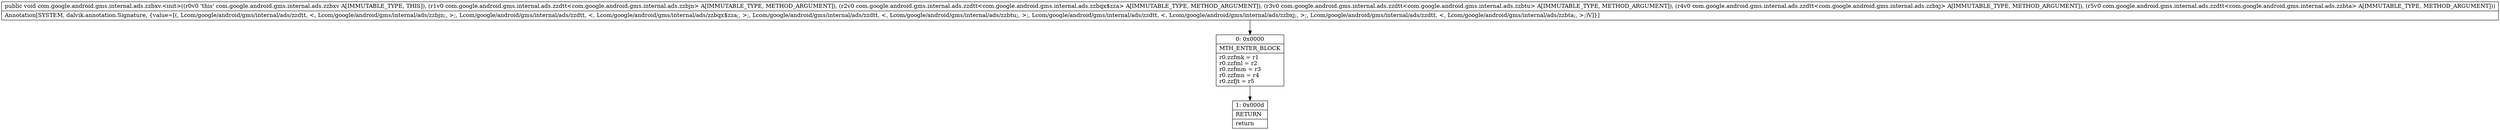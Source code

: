 digraph "CFG forcom.google.android.gms.internal.ads.zzbxv.\<init\>(Lcom\/google\/android\/gms\/internal\/ads\/zzdtt;Lcom\/google\/android\/gms\/internal\/ads\/zzdtt;Lcom\/google\/android\/gms\/internal\/ads\/zzdtt;Lcom\/google\/android\/gms\/internal\/ads\/zzdtt;Lcom\/google\/android\/gms\/internal\/ads\/zzdtt;)V" {
Node_0 [shape=record,label="{0\:\ 0x0000|MTH_ENTER_BLOCK\l|r0.zzfmk = r1\lr0.zzfml = r2\lr0.zzfmm = r3\lr0.zzfmn = r4\lr0.zzfjt = r5\l}"];
Node_1 [shape=record,label="{1\:\ 0x000d|RETURN\l|return\l}"];
MethodNode[shape=record,label="{public void com.google.android.gms.internal.ads.zzbxv.\<init\>((r0v0 'this' com.google.android.gms.internal.ads.zzbxv A[IMMUTABLE_TYPE, THIS]), (r1v0 com.google.android.gms.internal.ads.zzdtt\<com.google.android.gms.internal.ads.zzbjn\> A[IMMUTABLE_TYPE, METHOD_ARGUMENT]), (r2v0 com.google.android.gms.internal.ads.zzdtt\<com.google.android.gms.internal.ads.zzbqx$zza\> A[IMMUTABLE_TYPE, METHOD_ARGUMENT]), (r3v0 com.google.android.gms.internal.ads.zzdtt\<com.google.android.gms.internal.ads.zzbtu\> A[IMMUTABLE_TYPE, METHOD_ARGUMENT]), (r4v0 com.google.android.gms.internal.ads.zzdtt\<com.google.android.gms.internal.ads.zzbxj\> A[IMMUTABLE_TYPE, METHOD_ARGUMENT]), (r5v0 com.google.android.gms.internal.ads.zzdtt\<com.google.android.gms.internal.ads.zzbta\> A[IMMUTABLE_TYPE, METHOD_ARGUMENT]))  | Annotation[SYSTEM, dalvik.annotation.Signature, \{value=[(, Lcom\/google\/android\/gms\/internal\/ads\/zzdtt, \<, Lcom\/google\/android\/gms\/internal\/ads\/zzbjn;, \>;, Lcom\/google\/android\/gms\/internal\/ads\/zzdtt, \<, Lcom\/google\/android\/gms\/internal\/ads\/zzbqx$zza;, \>;, Lcom\/google\/android\/gms\/internal\/ads\/zzdtt, \<, Lcom\/google\/android\/gms\/internal\/ads\/zzbtu;, \>;, Lcom\/google\/android\/gms\/internal\/ads\/zzdtt, \<, Lcom\/google\/android\/gms\/internal\/ads\/zzbxj;, \>;, Lcom\/google\/android\/gms\/internal\/ads\/zzdtt, \<, Lcom\/google\/android\/gms\/internal\/ads\/zzbta;, \>;)V]\}]\l}"];
MethodNode -> Node_0;
Node_0 -> Node_1;
}

